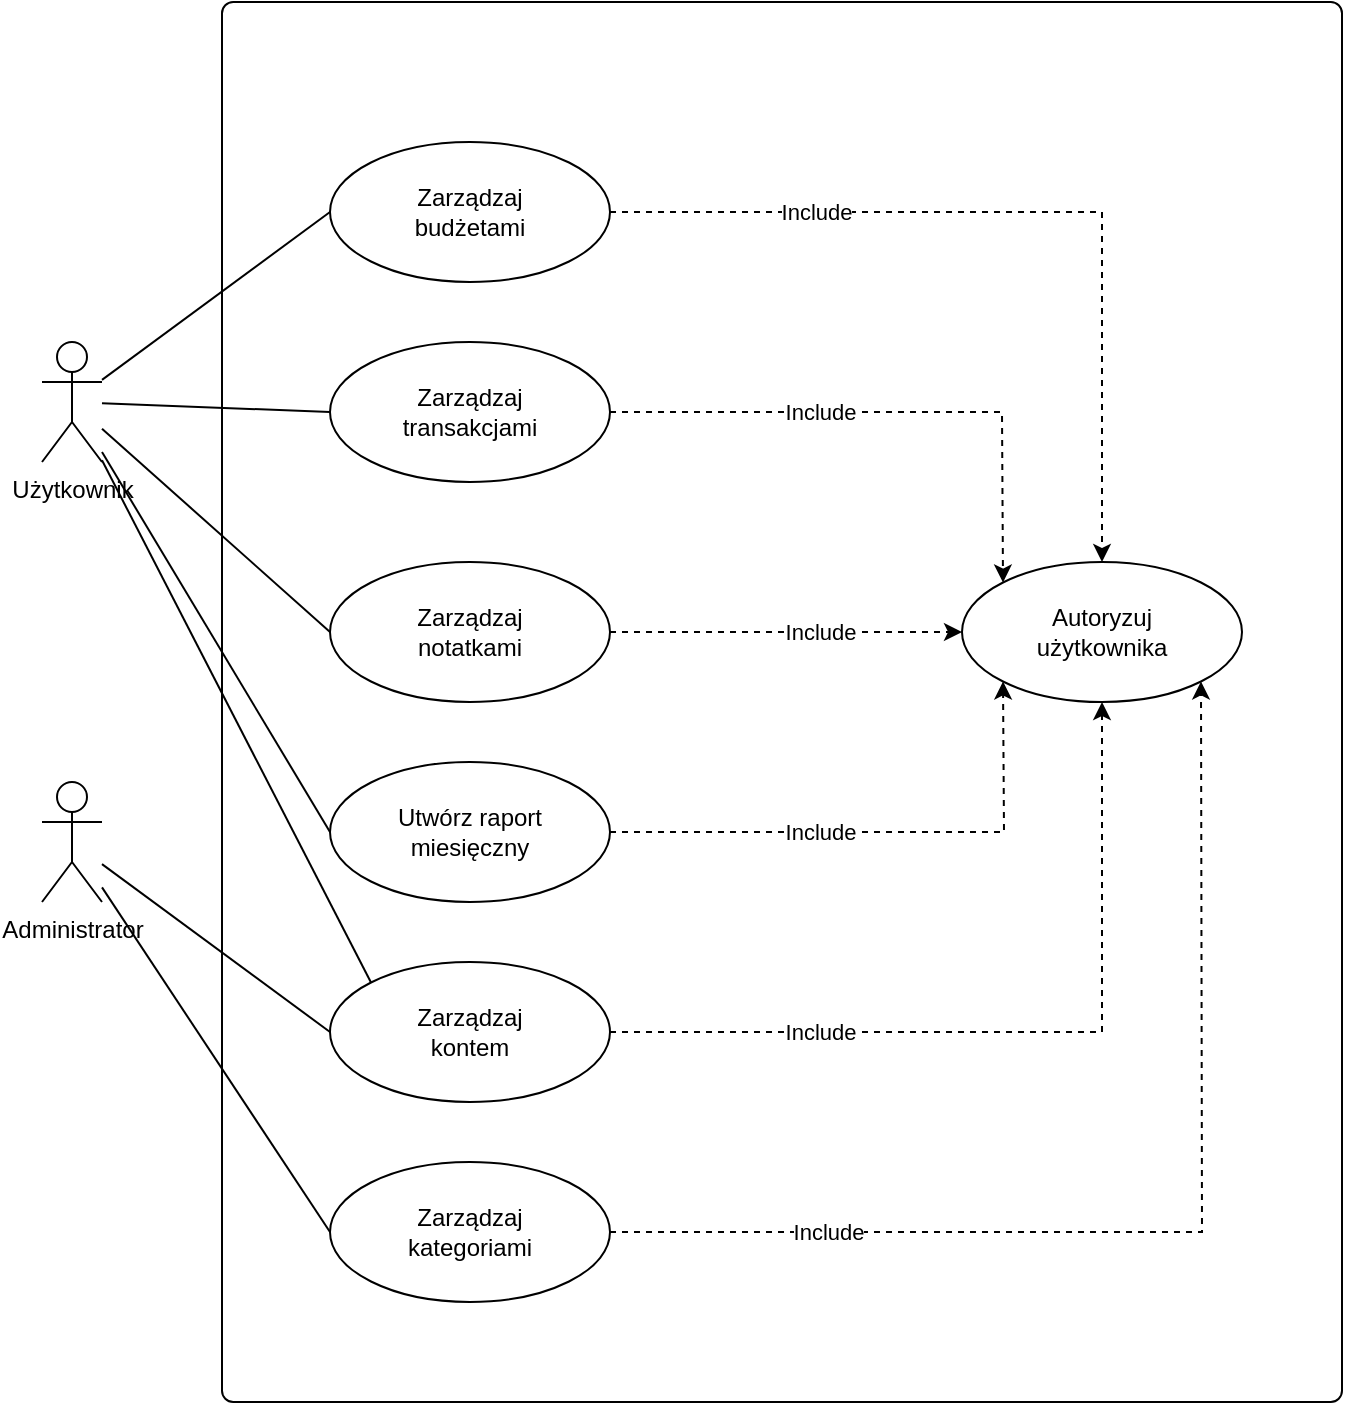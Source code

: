 <mxfile version="20.7.4" type="device"><diagram id="rjx55spsJjVc3bZ4GPR_" name="Strona-1"><mxGraphModel dx="1366" dy="813" grid="1" gridSize="10" guides="1" tooltips="1" connect="1" arrows="1" fold="1" page="1" pageScale="1" pageWidth="827" pageHeight="1169" math="0" shadow="0"><root><mxCell id="0"/><mxCell id="1" parent="0"/><mxCell id="2cRMwsrWJAzFkKCZqrGX-3" value="" style="rounded=1;whiteSpace=wrap;html=1;arcSize=1;shadow=0;strokeColor=default;gradientColor=none;" parent="1" vertex="1"><mxGeometry x="190" y="120" width="560" height="700" as="geometry"/></mxCell><mxCell id="2cRMwsrWJAzFkKCZqrGX-29" style="edgeStyle=none;rounded=0;orthogonalLoop=1;jettySize=auto;html=1;entryX=0;entryY=0.5;entryDx=0;entryDy=0;endArrow=none;endFill=0;" parent="1" source="2cRMwsrWJAzFkKCZqrGX-1" target="2cRMwsrWJAzFkKCZqrGX-5" edge="1"><mxGeometry relative="1" as="geometry"/></mxCell><mxCell id="2cRMwsrWJAzFkKCZqrGX-30" style="edgeStyle=none;rounded=0;orthogonalLoop=1;jettySize=auto;html=1;entryX=0;entryY=0.5;entryDx=0;entryDy=0;endArrow=none;endFill=0;" parent="1" source="2cRMwsrWJAzFkKCZqrGX-1" target="2cRMwsrWJAzFkKCZqrGX-11" edge="1"><mxGeometry relative="1" as="geometry"/></mxCell><mxCell id="2cRMwsrWJAzFkKCZqrGX-31" style="edgeStyle=none;rounded=0;orthogonalLoop=1;jettySize=auto;html=1;entryX=0;entryY=0.5;entryDx=0;entryDy=0;endArrow=none;endFill=0;" parent="1" source="2cRMwsrWJAzFkKCZqrGX-1" target="2cRMwsrWJAzFkKCZqrGX-7" edge="1"><mxGeometry relative="1" as="geometry"/></mxCell><mxCell id="2cRMwsrWJAzFkKCZqrGX-32" style="edgeStyle=none;rounded=0;orthogonalLoop=1;jettySize=auto;html=1;entryX=0;entryY=0.5;entryDx=0;entryDy=0;endArrow=none;endFill=0;" parent="1" source="2cRMwsrWJAzFkKCZqrGX-1" target="2cRMwsrWJAzFkKCZqrGX-8" edge="1"><mxGeometry relative="1" as="geometry"/></mxCell><mxCell id="c5rfw-nbS_IbHZ0GlzI1-4" style="rounded=0;orthogonalLoop=1;jettySize=auto;html=1;entryX=0;entryY=0;entryDx=0;entryDy=0;endArrow=none;endFill=0;" edge="1" parent="1" source="2cRMwsrWJAzFkKCZqrGX-1" target="c5rfw-nbS_IbHZ0GlzI1-1"><mxGeometry relative="1" as="geometry"/></mxCell><mxCell id="2cRMwsrWJAzFkKCZqrGX-1" value="Użytkownik" style="shape=umlActor;verticalLabelPosition=bottom;verticalAlign=top;html=1;" parent="1" vertex="1"><mxGeometry x="100" y="290" width="30" height="60" as="geometry"/></mxCell><mxCell id="2cRMwsrWJAzFkKCZqrGX-33" style="edgeStyle=none;rounded=0;orthogonalLoop=1;jettySize=auto;html=1;entryX=0;entryY=0.5;entryDx=0;entryDy=0;endArrow=none;endFill=0;" parent="1" source="2cRMwsrWJAzFkKCZqrGX-2" target="2cRMwsrWJAzFkKCZqrGX-6" edge="1"><mxGeometry relative="1" as="geometry"/></mxCell><mxCell id="c5rfw-nbS_IbHZ0GlzI1-5" style="edgeStyle=none;rounded=0;orthogonalLoop=1;jettySize=auto;html=1;entryX=0;entryY=0.5;entryDx=0;entryDy=0;endArrow=none;endFill=0;" edge="1" parent="1" source="2cRMwsrWJAzFkKCZqrGX-2" target="c5rfw-nbS_IbHZ0GlzI1-1"><mxGeometry relative="1" as="geometry"/></mxCell><mxCell id="2cRMwsrWJAzFkKCZqrGX-2" value="Administrator" style="shape=umlActor;verticalLabelPosition=bottom;verticalAlign=top;html=1;" parent="1" vertex="1"><mxGeometry x="100" y="510" width="30" height="60" as="geometry"/></mxCell><mxCell id="2cRMwsrWJAzFkKCZqrGX-4" value="Autoryzuj&lt;br&gt;użytkownika" style="ellipse;whiteSpace=wrap;html=1;" parent="1" vertex="1"><mxGeometry x="560" y="400" width="140" height="70" as="geometry"/></mxCell><mxCell id="2cRMwsrWJAzFkKCZqrGX-13" style="rounded=0;orthogonalLoop=1;jettySize=auto;html=1;entryX=0.5;entryY=0;entryDx=0;entryDy=0;dashed=1;" parent="1" source="2cRMwsrWJAzFkKCZqrGX-5" target="2cRMwsrWJAzFkKCZqrGX-4" edge="1"><mxGeometry relative="1" as="geometry"><Array as="points"><mxPoint x="630" y="225"/></Array></mxGeometry></mxCell><mxCell id="2cRMwsrWJAzFkKCZqrGX-25" value="Include" style="edgeLabel;html=1;align=center;verticalAlign=middle;resizable=0;points=[];" parent="2cRMwsrWJAzFkKCZqrGX-13" vertex="1" connectable="0"><mxGeometry x="-0.367" relative="1" as="geometry"><mxPoint x="-30" as="offset"/></mxGeometry></mxCell><mxCell id="2cRMwsrWJAzFkKCZqrGX-5" value="Zarządzaj &lt;br&gt;budżetami" style="ellipse;whiteSpace=wrap;html=1;" parent="1" vertex="1"><mxGeometry x="244" y="190" width="140" height="70" as="geometry"/></mxCell><mxCell id="2cRMwsrWJAzFkKCZqrGX-18" style="edgeStyle=none;rounded=0;orthogonalLoop=1;jettySize=auto;html=1;entryX=1;entryY=1;entryDx=0;entryDy=0;dashed=1;" parent="1" source="2cRMwsrWJAzFkKCZqrGX-6" target="2cRMwsrWJAzFkKCZqrGX-4" edge="1"><mxGeometry relative="1" as="geometry"><Array as="points"><mxPoint x="680" y="735"/></Array></mxGeometry></mxCell><mxCell id="2cRMwsrWJAzFkKCZqrGX-28" value="Include" style="edgeLabel;html=1;align=center;verticalAlign=middle;resizable=0;points=[];" parent="2cRMwsrWJAzFkKCZqrGX-18" vertex="1" connectable="0"><mxGeometry x="-0.32" y="-1" relative="1" as="geometry"><mxPoint x="-85" y="-1" as="offset"/></mxGeometry></mxCell><mxCell id="2cRMwsrWJAzFkKCZqrGX-6" value="Zarządzaj&lt;br&gt;kategoriami" style="ellipse;whiteSpace=wrap;html=1;" parent="1" vertex="1"><mxGeometry x="244" y="700" width="140" height="70" as="geometry"/></mxCell><mxCell id="2cRMwsrWJAzFkKCZqrGX-16" style="edgeStyle=none;rounded=0;orthogonalLoop=1;jettySize=auto;html=1;entryX=0;entryY=0.5;entryDx=0;entryDy=0;dashed=1;" parent="1" source="2cRMwsrWJAzFkKCZqrGX-7" target="2cRMwsrWJAzFkKCZqrGX-4" edge="1"><mxGeometry relative="1" as="geometry"/></mxCell><mxCell id="2cRMwsrWJAzFkKCZqrGX-26" value="Include" style="edgeLabel;html=1;align=center;verticalAlign=middle;resizable=0;points=[];" parent="2cRMwsrWJAzFkKCZqrGX-16" vertex="1" connectable="0"><mxGeometry x="0.51" y="-2" relative="1" as="geometry"><mxPoint x="-28" y="-2" as="offset"/></mxGeometry></mxCell><mxCell id="2cRMwsrWJAzFkKCZqrGX-7" value="Zarządzaj &lt;br&gt;notatkami" style="ellipse;whiteSpace=wrap;html=1;" parent="1" vertex="1"><mxGeometry x="244" y="400" width="140" height="70" as="geometry"/></mxCell><mxCell id="2cRMwsrWJAzFkKCZqrGX-17" style="edgeStyle=none;rounded=0;orthogonalLoop=1;jettySize=auto;html=1;entryX=0;entryY=1;entryDx=0;entryDy=0;dashed=1;" parent="1" source="2cRMwsrWJAzFkKCZqrGX-8" target="2cRMwsrWJAzFkKCZqrGX-4" edge="1"><mxGeometry relative="1" as="geometry"><Array as="points"><mxPoint x="581" y="535"/></Array></mxGeometry></mxCell><mxCell id="2cRMwsrWJAzFkKCZqrGX-27" value="Include" style="edgeLabel;html=1;align=center;verticalAlign=middle;resizable=0;points=[];" parent="2cRMwsrWJAzFkKCZqrGX-17" vertex="1" connectable="0"><mxGeometry x="0.046" y="-1" relative="1" as="geometry"><mxPoint x="-38" y="-1" as="offset"/></mxGeometry></mxCell><mxCell id="2cRMwsrWJAzFkKCZqrGX-8" value="Utwórz raport&lt;br&gt;miesięczny" style="ellipse;whiteSpace=wrap;html=1;" parent="1" vertex="1"><mxGeometry x="244" y="500" width="140" height="70" as="geometry"/></mxCell><mxCell id="2cRMwsrWJAzFkKCZqrGX-15" style="edgeStyle=none;rounded=0;orthogonalLoop=1;jettySize=auto;html=1;entryX=0;entryY=0;entryDx=0;entryDy=0;dashed=1;" parent="1" source="2cRMwsrWJAzFkKCZqrGX-11" target="2cRMwsrWJAzFkKCZqrGX-4" edge="1"><mxGeometry relative="1" as="geometry"><Array as="points"><mxPoint x="580" y="325"/></Array></mxGeometry></mxCell><mxCell id="2cRMwsrWJAzFkKCZqrGX-23" value="Include" style="edgeLabel;html=1;align=center;verticalAlign=middle;resizable=0;points=[];" parent="2cRMwsrWJAzFkKCZqrGX-15" vertex="1" connectable="0"><mxGeometry x="0.044" y="3" relative="1" as="geometry"><mxPoint x="-42" y="3" as="offset"/></mxGeometry></mxCell><mxCell id="2cRMwsrWJAzFkKCZqrGX-11" value="Zarządzaj &lt;br&gt;transakcjami" style="ellipse;whiteSpace=wrap;html=1;" parent="1" vertex="1"><mxGeometry x="244" y="290" width="140" height="70" as="geometry"/></mxCell><mxCell id="c5rfw-nbS_IbHZ0GlzI1-1" value="Zarządzaj&lt;br&gt;kontem" style="ellipse;whiteSpace=wrap;html=1;" vertex="1" parent="1"><mxGeometry x="244" y="600" width="140" height="70" as="geometry"/></mxCell><mxCell id="c5rfw-nbS_IbHZ0GlzI1-2" style="edgeStyle=none;rounded=0;orthogonalLoop=1;jettySize=auto;html=1;entryX=0.5;entryY=1;entryDx=0;entryDy=0;dashed=1;exitX=1;exitY=0.5;exitDx=0;exitDy=0;" edge="1" parent="1" target="2cRMwsrWJAzFkKCZqrGX-4"><mxGeometry relative="1" as="geometry"><Array as="points"><mxPoint x="630" y="635"/></Array><mxPoint x="384" y="635" as="sourcePoint"/><mxPoint x="605.78" y="467.97" as="targetPoint"/></mxGeometry></mxCell><mxCell id="c5rfw-nbS_IbHZ0GlzI1-3" value="Include" style="edgeLabel;html=1;align=center;verticalAlign=middle;resizable=0;points=[];" vertex="1" connectable="0" parent="c5rfw-nbS_IbHZ0GlzI1-2"><mxGeometry x="-0.32" y="-1" relative="1" as="geometry"><mxPoint x="-35" y="-1" as="offset"/></mxGeometry></mxCell></root></mxGraphModel></diagram></mxfile>